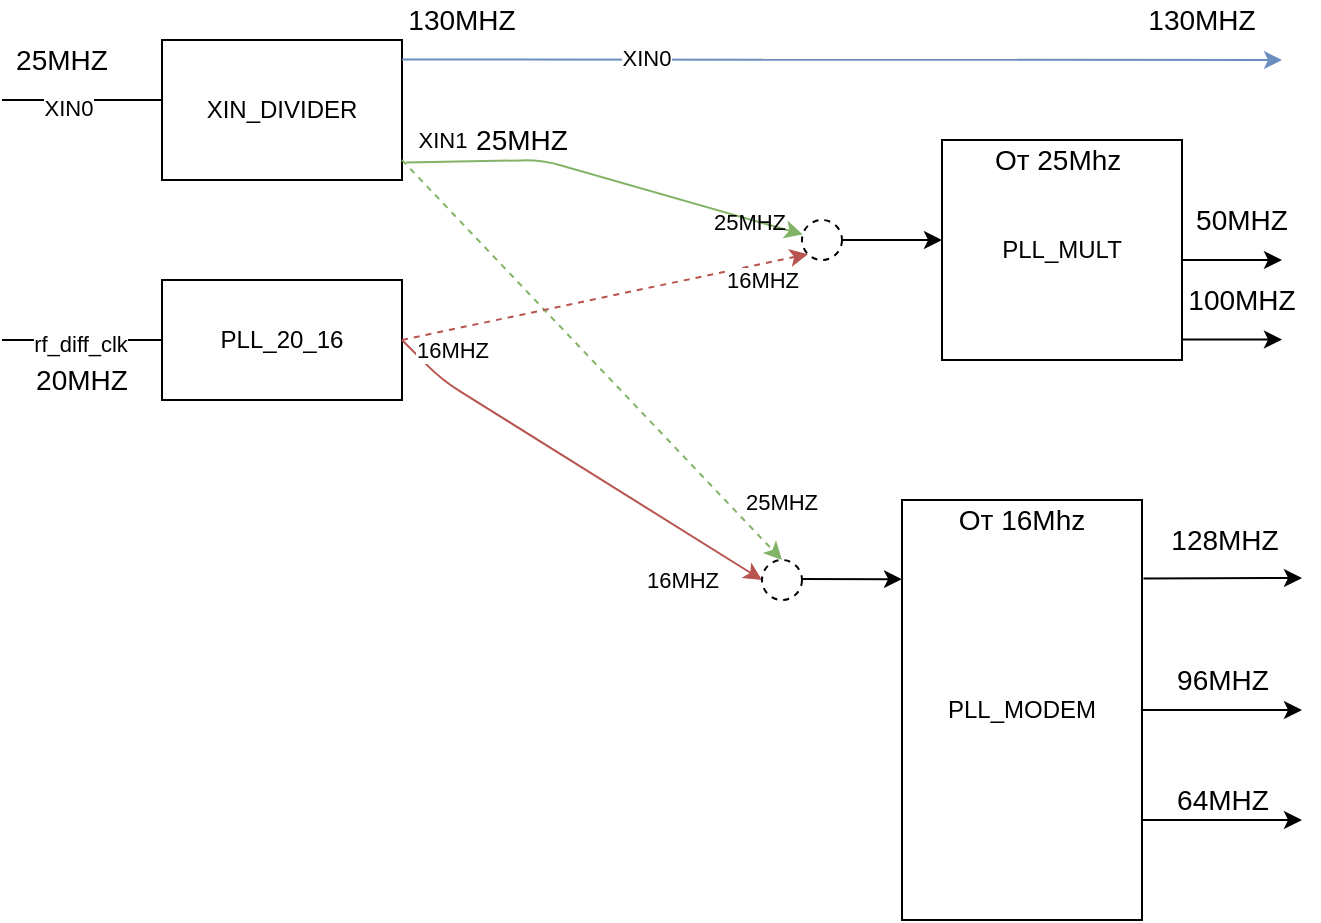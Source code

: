 <mxfile version="13.8.5" type="github">
  <diagram id="pvi4iEBCRON7fdRC53R3" name="Page-1">
    <mxGraphModel dx="963" dy="535" grid="1" gridSize="10" guides="1" tooltips="1" connect="1" arrows="1" fold="1" page="1" pageScale="1" pageWidth="827" pageHeight="1169" math="0" shadow="0">
      <root>
        <mxCell id="0" />
        <mxCell id="1" parent="0" />
        <mxCell id="0l95Wty-3cb9fm1ymig0-1" value="" style="endArrow=none;html=1;" edge="1" parent="1">
          <mxGeometry width="50" height="50" relative="1" as="geometry">
            <mxPoint x="40" y="120" as="sourcePoint" />
            <mxPoint x="120" y="120" as="targetPoint" />
            <Array as="points" />
          </mxGeometry>
        </mxCell>
        <mxCell id="0l95Wty-3cb9fm1ymig0-2" value="XIN0" style="edgeLabel;html=1;align=center;verticalAlign=middle;resizable=0;points=[];" vertex="1" connectable="0" parent="0l95Wty-3cb9fm1ymig0-1">
          <mxGeometry x="0.2" y="-16" relative="1" as="geometry">
            <mxPoint x="-15" y="-12" as="offset" />
          </mxGeometry>
        </mxCell>
        <mxCell id="0l95Wty-3cb9fm1ymig0-5" value="XIN_DIVIDER" style="rounded=0;whiteSpace=wrap;html=1;" vertex="1" parent="1">
          <mxGeometry x="120" y="90" width="120" height="70" as="geometry" />
        </mxCell>
        <mxCell id="0l95Wty-3cb9fm1ymig0-6" value="" style="endArrow=none;html=1;" edge="1" parent="1">
          <mxGeometry width="50" height="50" relative="1" as="geometry">
            <mxPoint x="40" y="240" as="sourcePoint" />
            <mxPoint x="120" y="240" as="targetPoint" />
            <Array as="points">
              <mxPoint x="50" y="240" />
              <mxPoint x="70" y="240" />
              <mxPoint x="100" y="240" />
            </Array>
          </mxGeometry>
        </mxCell>
        <mxCell id="0l95Wty-3cb9fm1ymig0-7" value="rf_diff_clk" style="edgeLabel;html=1;align=center;verticalAlign=middle;resizable=0;points=[];" vertex="1" connectable="0" parent="0l95Wty-3cb9fm1ymig0-6">
          <mxGeometry x="-0.033" y="-2" relative="1" as="geometry">
            <mxPoint as="offset" />
          </mxGeometry>
        </mxCell>
        <mxCell id="0l95Wty-3cb9fm1ymig0-9" value="" style="endArrow=classic;html=1;endFill=1;fillColor=#dae8fc;strokeColor=#6c8ebf;" edge="1" parent="1">
          <mxGeometry width="50" height="50" relative="1" as="geometry">
            <mxPoint x="240" y="99.76" as="sourcePoint" />
            <mxPoint x="680" y="100" as="targetPoint" />
          </mxGeometry>
        </mxCell>
        <mxCell id="0l95Wty-3cb9fm1ymig0-11" value="XIN0" style="edgeLabel;html=1;align=center;verticalAlign=middle;resizable=0;points=[];" vertex="1" connectable="0" parent="0l95Wty-3cb9fm1ymig0-9">
          <mxGeometry x="-0.447" y="1" relative="1" as="geometry">
            <mxPoint as="offset" />
          </mxGeometry>
        </mxCell>
        <mxCell id="0l95Wty-3cb9fm1ymig0-12" value="PLL_20_16" style="rounded=0;whiteSpace=wrap;html=1;" vertex="1" parent="1">
          <mxGeometry x="120" y="210" width="120" height="60" as="geometry" />
        </mxCell>
        <mxCell id="0l95Wty-3cb9fm1ymig0-13" value="PLL_MODEM" style="rounded=0;whiteSpace=wrap;html=1;" vertex="1" parent="1">
          <mxGeometry x="490" y="320" width="120" height="210" as="geometry" />
        </mxCell>
        <mxCell id="0l95Wty-3cb9fm1ymig0-14" value="" style="endArrow=classic;html=1;exitX=1;exitY=0.5;exitDx=0;exitDy=0;endFill=1;entryX=0;entryY=0.5;entryDx=0;entryDy=0;fillColor=#f8cecc;strokeColor=#b85450;" edge="1" parent="1" source="0l95Wty-3cb9fm1ymig0-12" target="0l95Wty-3cb9fm1ymig0-35">
          <mxGeometry width="50" height="50" relative="1" as="geometry">
            <mxPoint x="390" y="600" as="sourcePoint" />
            <mxPoint x="410" y="350" as="targetPoint" />
            <Array as="points">
              <mxPoint x="260" y="260" />
            </Array>
          </mxGeometry>
        </mxCell>
        <mxCell id="0l95Wty-3cb9fm1ymig0-22" value="16MHZ" style="edgeLabel;html=1;align=center;verticalAlign=middle;resizable=0;points=[];" vertex="1" connectable="0" parent="0l95Wty-3cb9fm1ymig0-14">
          <mxGeometry x="0.053" y="-2" relative="1" as="geometry">
            <mxPoint x="-66.59" y="-62.29" as="offset" />
          </mxGeometry>
        </mxCell>
        <mxCell id="0l95Wty-3cb9fm1ymig0-15" value="PLL_MULT" style="rounded=0;whiteSpace=wrap;html=1;" vertex="1" parent="1">
          <mxGeometry x="510" y="140" width="120" height="110" as="geometry" />
        </mxCell>
        <mxCell id="0l95Wty-3cb9fm1ymig0-17" value="" style="endArrow=classic;html=1;exitX=1.006;exitY=0.187;exitDx=0;exitDy=0;exitPerimeter=0;" edge="1" parent="1" source="0l95Wty-3cb9fm1ymig0-13">
          <mxGeometry width="50" height="50" relative="1" as="geometry">
            <mxPoint x="560" y="600" as="sourcePoint" />
            <mxPoint x="690" y="359" as="targetPoint" />
          </mxGeometry>
        </mxCell>
        <mxCell id="0l95Wty-3cb9fm1ymig0-20" value="128MHZ" style="edgeLabel;html=1;align=center;verticalAlign=middle;resizable=0;points=[];fontSize=14;" vertex="1" connectable="0" parent="0l95Wty-3cb9fm1ymig0-17">
          <mxGeometry x="-0.287" y="-3" relative="1" as="geometry">
            <mxPoint x="11.27" y="-22.17" as="offset" />
          </mxGeometry>
        </mxCell>
        <mxCell id="0l95Wty-3cb9fm1ymig0-18" value="" style="endArrow=classic;html=1;exitX=1;exitY=0.5;exitDx=0;exitDy=0;" edge="1" parent="1" source="0l95Wty-3cb9fm1ymig0-13">
          <mxGeometry width="50" height="50" relative="1" as="geometry">
            <mxPoint x="560" y="600" as="sourcePoint" />
            <mxPoint x="690" y="425" as="targetPoint" />
          </mxGeometry>
        </mxCell>
        <mxCell id="0l95Wty-3cb9fm1ymig0-21" value="96MHZ" style="edgeLabel;html=1;align=center;verticalAlign=middle;resizable=0;points=[];fontSize=14;" vertex="1" connectable="0" parent="0l95Wty-3cb9fm1ymig0-18">
          <mxGeometry x="-0.45" y="-2" relative="1" as="geometry">
            <mxPoint x="18" y="-17" as="offset" />
          </mxGeometry>
        </mxCell>
        <mxCell id="0l95Wty-3cb9fm1ymig0-19" value="&lt;font style=&quot;font-size: 14px&quot;&gt;64MHZ&lt;/font&gt;" style="endArrow=classic;html=1;" edge="1" parent="1">
          <mxGeometry y="10" width="50" height="50" relative="1" as="geometry">
            <mxPoint x="610" y="480" as="sourcePoint" />
            <mxPoint x="690" y="480" as="targetPoint" />
            <Array as="points">
              <mxPoint x="650" y="480" />
            </Array>
            <mxPoint as="offset" />
          </mxGeometry>
        </mxCell>
        <mxCell id="0l95Wty-3cb9fm1ymig0-23" value="20MHZ" style="text;html=1;strokeColor=none;fillColor=none;align=center;verticalAlign=middle;whiteSpace=wrap;rounded=0;fontSize=14;" vertex="1" parent="1">
          <mxGeometry x="60" y="250" width="40" height="20" as="geometry" />
        </mxCell>
        <mxCell id="0l95Wty-3cb9fm1ymig0-24" value="25MHZ" style="text;html=1;strokeColor=none;fillColor=none;align=center;verticalAlign=middle;whiteSpace=wrap;rounded=0;fontSize=14;" vertex="1" parent="1">
          <mxGeometry x="50" y="90" width="40" height="20" as="geometry" />
        </mxCell>
        <mxCell id="0l95Wty-3cb9fm1ymig0-25" value="25MHZ" style="text;html=1;strokeColor=none;fillColor=none;align=center;verticalAlign=middle;whiteSpace=wrap;rounded=0;fontSize=14;" vertex="1" parent="1">
          <mxGeometry x="280" y="130" width="40" height="20" as="geometry" />
        </mxCell>
        <mxCell id="0l95Wty-3cb9fm1ymig0-26" value="130MHZ" style="text;html=1;strokeColor=none;fillColor=none;align=center;verticalAlign=middle;whiteSpace=wrap;rounded=0;fontSize=14;" vertex="1" parent="1">
          <mxGeometry x="250" y="70" width="40" height="20" as="geometry" />
        </mxCell>
        <mxCell id="0l95Wty-3cb9fm1ymig0-27" value="" style="endArrow=classic;html=1;fontSize=14;" edge="1" parent="1">
          <mxGeometry width="50" height="50" relative="1" as="geometry">
            <mxPoint x="630" y="200" as="sourcePoint" />
            <mxPoint x="680" y="200" as="targetPoint" />
          </mxGeometry>
        </mxCell>
        <mxCell id="0l95Wty-3cb9fm1ymig0-29" value="" style="endArrow=classic;html=1;fontSize=14;" edge="1" parent="1">
          <mxGeometry width="50" height="50" relative="1" as="geometry">
            <mxPoint x="630" y="239.76" as="sourcePoint" />
            <mxPoint x="680" y="239.76" as="targetPoint" />
          </mxGeometry>
        </mxCell>
        <mxCell id="0l95Wty-3cb9fm1ymig0-31" value="50MHZ" style="text;html=1;strokeColor=none;fillColor=none;align=center;verticalAlign=middle;whiteSpace=wrap;rounded=0;fontSize=14;" vertex="1" parent="1">
          <mxGeometry x="640" y="170" width="40" height="20" as="geometry" />
        </mxCell>
        <mxCell id="0l95Wty-3cb9fm1ymig0-32" value="100MHZ" style="text;html=1;strokeColor=none;fillColor=none;align=center;verticalAlign=middle;whiteSpace=wrap;rounded=0;fontSize=14;" vertex="1" parent="1">
          <mxGeometry x="640" y="210" width="40" height="20" as="geometry" />
        </mxCell>
        <mxCell id="0l95Wty-3cb9fm1ymig0-33" value="130MHZ" style="text;html=1;strokeColor=none;fillColor=none;align=center;verticalAlign=middle;whiteSpace=wrap;rounded=0;fontSize=14;" vertex="1" parent="1">
          <mxGeometry x="620" y="70" width="40" height="20" as="geometry" />
        </mxCell>
        <mxCell id="0l95Wty-3cb9fm1ymig0-35" value="" style="ellipse;whiteSpace=wrap;html=1;aspect=fixed;fontSize=14;dashed=1;" vertex="1" parent="1">
          <mxGeometry x="420" y="350" width="20" height="20" as="geometry" />
        </mxCell>
        <mxCell id="0l95Wty-3cb9fm1ymig0-36" value="" style="endArrow=classic;html=1;fontSize=14;entryX=0.5;entryY=0;entryDx=0;entryDy=0;fillColor=#d5e8d4;strokeColor=#82b366;dashed=1;" edge="1" parent="1" target="0l95Wty-3cb9fm1ymig0-35">
          <mxGeometry width="50" height="50" relative="1" as="geometry">
            <mxPoint x="240" y="150" as="sourcePoint" />
            <mxPoint x="280" y="270" as="targetPoint" />
          </mxGeometry>
        </mxCell>
        <mxCell id="0l95Wty-3cb9fm1ymig0-38" value="" style="ellipse;whiteSpace=wrap;html=1;aspect=fixed;fontSize=14;dashed=1;" vertex="1" parent="1">
          <mxGeometry x="440" y="180" width="20" height="20" as="geometry" />
        </mxCell>
        <mxCell id="0l95Wty-3cb9fm1ymig0-39" value="" style="endArrow=classic;html=1;fontSize=14;entryX=0;entryY=1;entryDx=0;entryDy=0;fillColor=#f8cecc;strokeColor=#b85450;dashed=1;" edge="1" parent="1" target="0l95Wty-3cb9fm1ymig0-38">
          <mxGeometry width="50" height="50" relative="1" as="geometry">
            <mxPoint x="240" y="240" as="sourcePoint" />
            <mxPoint x="420" y="270" as="targetPoint" />
          </mxGeometry>
        </mxCell>
        <mxCell id="0l95Wty-3cb9fm1ymig0-40" value="&lt;font style=&quot;font-size: 11px&quot;&gt;25MHZ&lt;/font&gt;" style="text;html=1;strokeColor=none;fillColor=none;align=center;verticalAlign=middle;whiteSpace=wrap;rounded=0;fontSize=14;" vertex="1" parent="1">
          <mxGeometry x="410" y="310" width="40" height="20" as="geometry" />
        </mxCell>
        <mxCell id="0l95Wty-3cb9fm1ymig0-41" value="16MHZ" style="edgeLabel;html=1;align=center;verticalAlign=middle;resizable=0;points=[];" vertex="1" connectable="0" parent="1">
          <mxGeometry x="380.002" y="359.997" as="geometry" />
        </mxCell>
        <mxCell id="0l95Wty-3cb9fm1ymig0-43" value="16MHZ" style="edgeLabel;html=1;align=center;verticalAlign=middle;resizable=0;points=[];" vertex="1" connectable="0" parent="1">
          <mxGeometry x="420.002" y="209.997" as="geometry" />
        </mxCell>
        <mxCell id="0l95Wty-3cb9fm1ymig0-8" value="" style="endArrow=classic;html=1;exitX=1.017;exitY=0.133;exitDx=0;exitDy=0;exitPerimeter=0;endFill=1;fillColor=#d5e8d4;strokeColor=#82b366;" edge="1" parent="1" target="0l95Wty-3cb9fm1ymig0-38">
          <mxGeometry width="50" height="50" relative="1" as="geometry">
            <mxPoint x="242.04" y="151.31" as="sourcePoint" />
            <mxPoint x="340" y="150" as="targetPoint" />
            <Array as="points">
              <mxPoint x="310" y="150" />
            </Array>
          </mxGeometry>
        </mxCell>
        <mxCell id="0l95Wty-3cb9fm1ymig0-10" value="XIN1" style="edgeLabel;html=1;align=center;verticalAlign=middle;resizable=0;points=[];" vertex="1" connectable="0" parent="0l95Wty-3cb9fm1ymig0-8">
          <mxGeometry x="-0.334" y="-3" relative="1" as="geometry">
            <mxPoint x="-49.7" y="-13.01" as="offset" />
          </mxGeometry>
        </mxCell>
        <mxCell id="0l95Wty-3cb9fm1ymig0-42" value="&lt;font style=&quot;font-size: 11px&quot;&gt;25MHZ&lt;/font&gt;" style="text;html=1;strokeColor=none;fillColor=none;align=center;verticalAlign=middle;whiteSpace=wrap;rounded=0;fontSize=14;" vertex="1" parent="1">
          <mxGeometry x="394" y="180" width="40" as="geometry" />
        </mxCell>
        <mxCell id="0l95Wty-3cb9fm1ymig0-44" value="" style="endArrow=classic;html=1;fontSize=14;entryX=0;entryY=0.455;entryDx=0;entryDy=0;entryPerimeter=0;exitX=1;exitY=0.5;exitDx=0;exitDy=0;" edge="1" parent="1" source="0l95Wty-3cb9fm1ymig0-38" target="0l95Wty-3cb9fm1ymig0-15">
          <mxGeometry width="50" height="50" relative="1" as="geometry">
            <mxPoint x="370" y="320" as="sourcePoint" />
            <mxPoint x="420" y="270" as="targetPoint" />
          </mxGeometry>
        </mxCell>
        <mxCell id="0l95Wty-3cb9fm1ymig0-45" value="" style="endArrow=classic;html=1;fontSize=14;entryX=0;entryY=0.455;entryDx=0;entryDy=0;entryPerimeter=0;exitX=1;exitY=0.5;exitDx=0;exitDy=0;" edge="1" parent="1">
          <mxGeometry width="50" height="50" relative="1" as="geometry">
            <mxPoint x="440" y="359.52" as="sourcePoint" />
            <mxPoint x="490" y="359.57" as="targetPoint" />
          </mxGeometry>
        </mxCell>
        <mxCell id="0l95Wty-3cb9fm1ymig0-47" value="От 25Mhz&amp;nbsp;" style="text;html=1;strokeColor=none;fillColor=none;align=center;verticalAlign=middle;whiteSpace=wrap;rounded=0;dashed=1;fontSize=14;" vertex="1" parent="1">
          <mxGeometry x="510" y="140" width="120" height="20" as="geometry" />
        </mxCell>
        <mxCell id="0l95Wty-3cb9fm1ymig0-48" value="От 16Mhz" style="text;html=1;strokeColor=none;fillColor=none;align=center;verticalAlign=middle;whiteSpace=wrap;rounded=0;dashed=1;fontSize=14;" vertex="1" parent="1">
          <mxGeometry x="490" y="320" width="120" height="20" as="geometry" />
        </mxCell>
      </root>
    </mxGraphModel>
  </diagram>
</mxfile>
